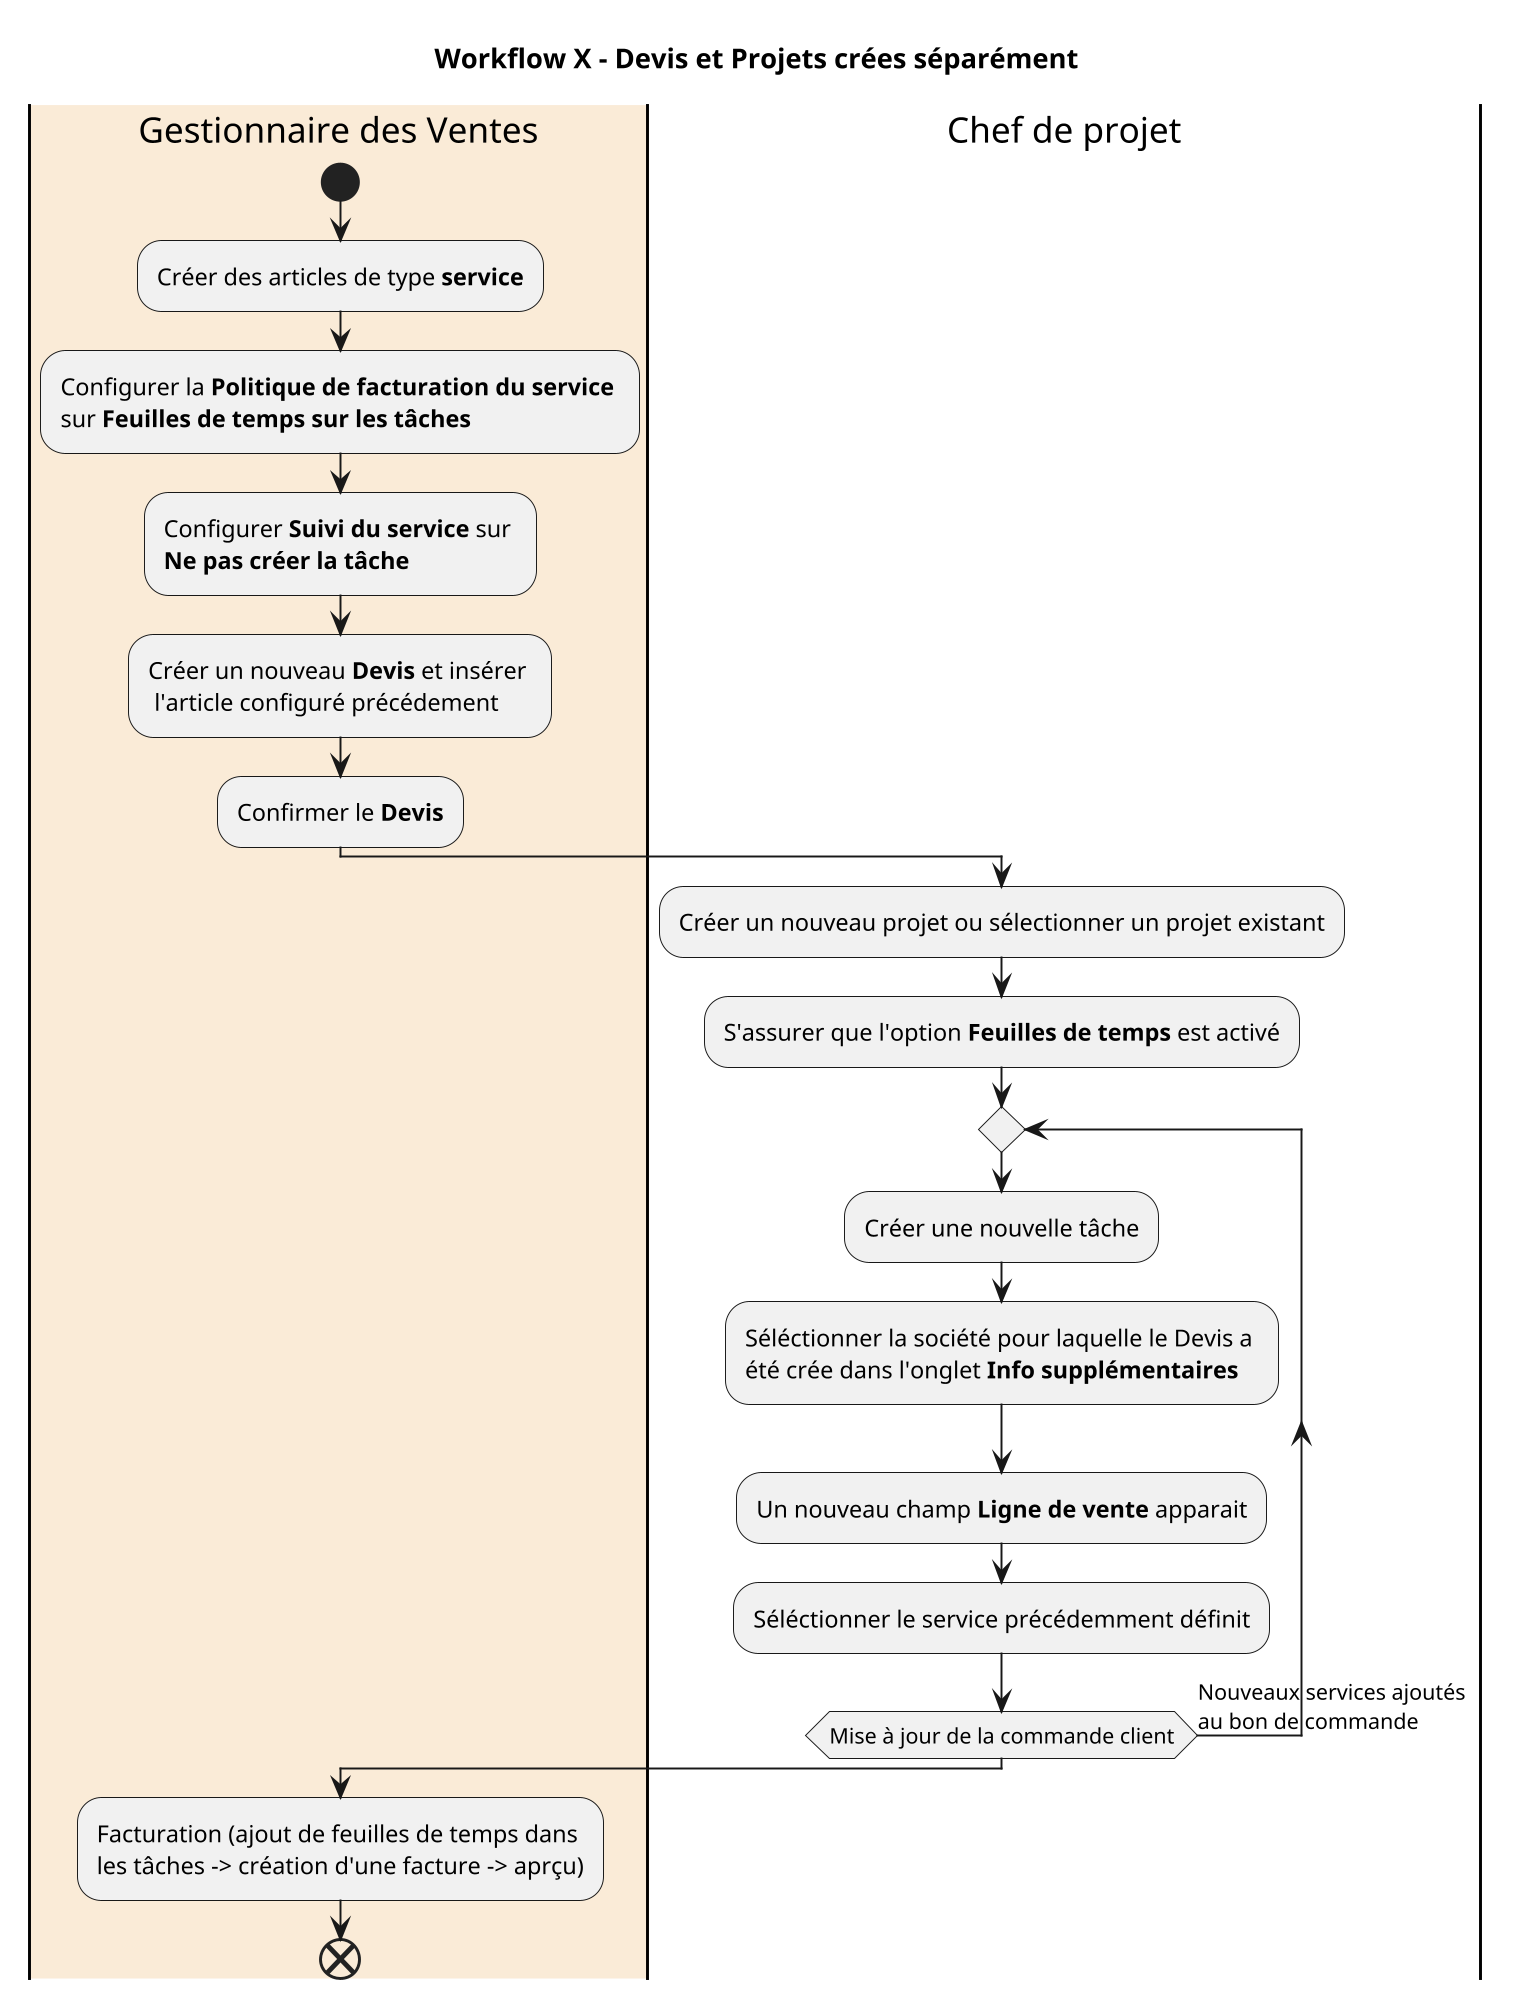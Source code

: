 
@startuml activity-projets-devis-projets-crees-separement
title Workflow X - Devis et Projets crées séparément 
scale 200 width
scale 2000 height


|#AntiqueWhite|Gestionnaire des Ventes|
start    
    :Créer des articles de type **service**;
    :Configurer la **Politique de facturation du service** \nsur **Feuilles de temps sur les tâches**;
    :Configurer **Suivi du service** sur \n**Ne pas créer la tâche**;
    :Créer un nouveau **Devis** et insérer \n l'article configuré précédement;
    :Confirmer le **Devis**;

|Chef de projet|
    :Créer un nouveau projet ou sélectionner un projet existant;
    :S'assurer que l'option **Feuilles de temps** est activé;

repeat


    |Chef de projet|
        :Créer une nouvelle tâche;
        :Séléctionner la société pour laquelle le Devis a \nété crée dans l'onglet **Info supplémentaires**;
        :Un nouveau champ **Ligne de vente** apparait;
        :Séléctionner le service précédemment définit;

repeat while (Mise à jour de la commande client) is (Nouveaux services ajoutés \nau bon de commande)

|#AntiqueWhite|Gestionnaire des Ventes|
    :Facturation (ajout de feuilles de temps dans \nles tâches -> création d'une facture -> aprçu);

end

@enduml